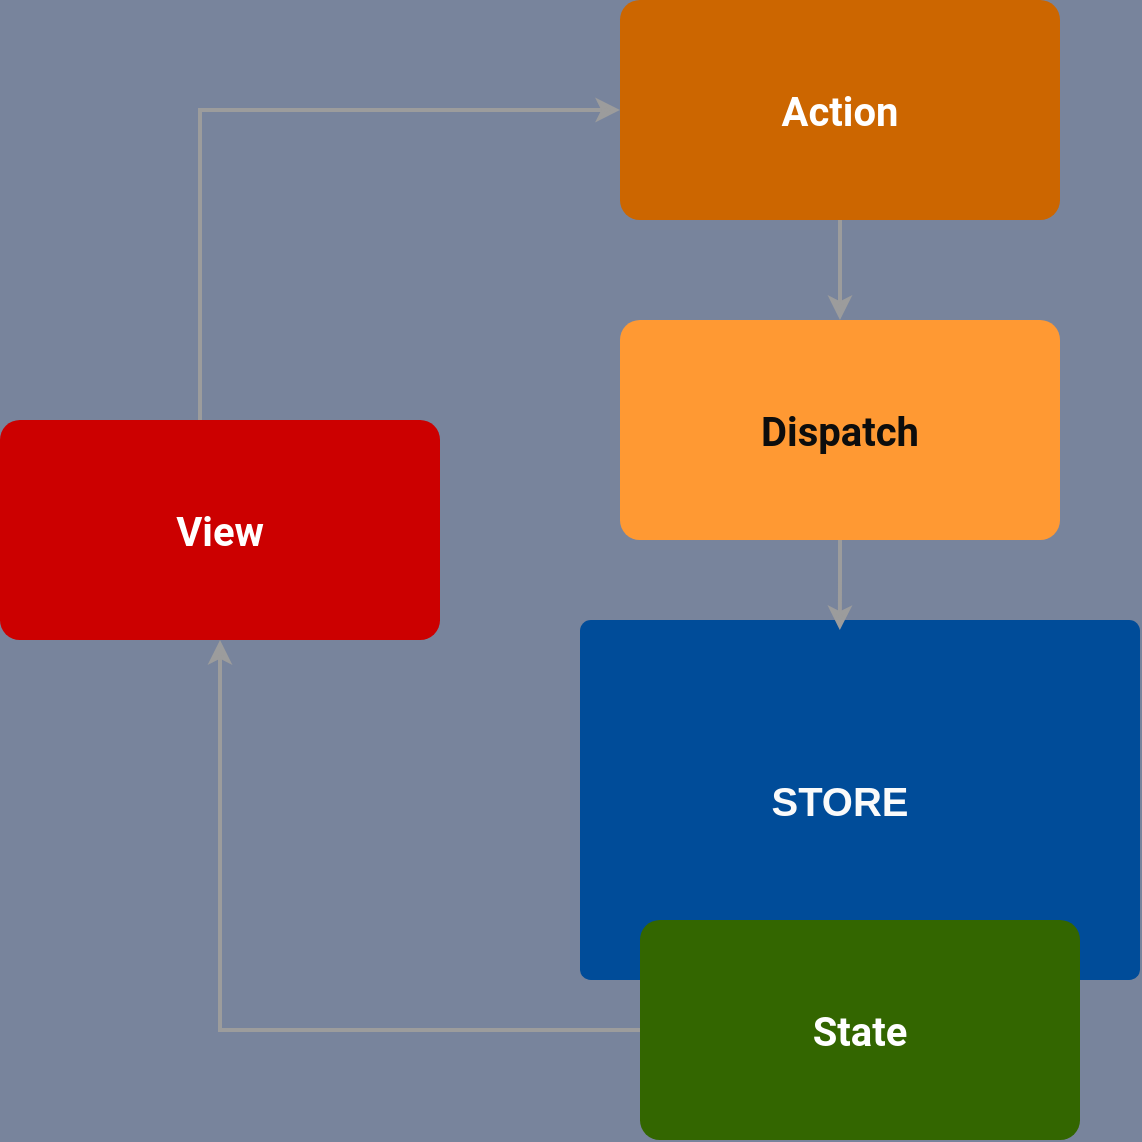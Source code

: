 <mxfile version="14.9.6" type="device" pages="4"><diagram name="flux" id="97916047-d0de-89f5-080d-49f4d83e522f"><mxGraphModel dx="944" dy="634" grid="1" gridSize="10" guides="1" tooltips="1" connect="1" arrows="1" fold="1" page="1" pageScale="1.5" pageWidth="1169" pageHeight="827" background="#78849C" math="0" shadow="0"><root><mxCell id="0"/><mxCell id="1" parent="0"/><mxCell id="v46fFRTP8_uI527dmz8z-1" value="" style="group" parent="1" vertex="1" connectable="0"><mxGeometry x="370" y="160" width="570" height="570" as="geometry"/></mxCell><mxCell id="2JB4ibCHF3q2Tb2MytWm-78" value="&lt;span style=&quot;color: rgba(0 , 0 , 0 , 0) ; font-family: monospace ; font-size: 0px&quot;&gt;%3CmxGraphModel%3E%3Croot%3E%3CmxCell%20id%3D%220%22%2F%3E%3CmxCell%20id%3D%221%22%20parent%3D%220%22%2F%3E%3CmxCell%20id%3D%222%22%20value%3D%22%26lt%3Bb%26gt%3B%26lt%3Bfont%20color%3D%26quot%3B%23fafafa%26quot%3B%20style%3D%26quot%3Bfont-size%3A%2024px%26quot%3B%26gt%3BReact%20%2F%20Redux%26lt%3B%2Ffont%26gt%3B%26lt%3B%2Fb%26gt%3B%22%20style%3D%22text%3Bhtml%3D1%3BstrokeColor%3Dnone%3BfillColor%3Dnone%3Balign%3Dcenter%3BverticalAlign%3Dmiddle%3BwhiteSpace%3Dwrap%3Brounded%3D0%3Brotation%3D0%3B%22%20vertex%3D%221%22%20parent%3D%221%22%3E%3CmxGeometry%20x%3D%2280%22%20y%3D%2240%22%20width%3D%22180%22%20height%3D%2220%22%20as%3D%22geometry%22%2F%3E%3C%2FmxCell%3E%3C%2Froot%3E%3C%2FmxGraphModel%3E&lt;/span&gt;" style="rounded=1;whiteSpace=wrap;html=1;arcSize=3;fillColor=#004C99;strokeColor=none;verticalAlign=top;textDirection=rtl;fontFamily=Roboto;" parent="v46fFRTP8_uI527dmz8z-1" vertex="1"><mxGeometry x="290" y="310" width="280" height="180" as="geometry"/></mxCell><mxCell id="2JB4ibCHF3q2Tb2MytWm-80" value="&lt;font color=&quot;#ffffff&quot;&gt;&lt;span style=&quot;font-size: 20px&quot;&gt;&lt;b&gt;View&lt;/b&gt;&lt;/span&gt;&lt;/font&gt;" style="rounded=1;whiteSpace=wrap;html=1;arcSize=9;strokeColor=none;verticalAlign=middle;textDirection=rtl;fontFamily=Roboto;fillColor=#CC0000;" parent="v46fFRTP8_uI527dmz8z-1" vertex="1"><mxGeometry y="210" width="220" height="110" as="geometry"/></mxCell><mxCell id="2JB4ibCHF3q2Tb2MytWm-82" value="&lt;font color=&quot;#ffffff&quot;&gt;&lt;span style=&quot;font-size: 20px&quot;&gt;&lt;b&gt;Action&lt;/b&gt;&lt;/span&gt;&lt;/font&gt;" style="rounded=1;whiteSpace=wrap;html=1;arcSize=9;strokeColor=none;verticalAlign=middle;textDirection=rtl;fontFamily=Roboto;fillColor=#CC6600;" parent="v46fFRTP8_uI527dmz8z-1" vertex="1"><mxGeometry x="310" width="220" height="110" as="geometry"/></mxCell><mxCell id="2JB4ibCHF3q2Tb2MytWm-79" style="edgeStyle=orthogonalEdgeStyle;rounded=0;orthogonalLoop=1;jettySize=auto;html=1;entryX=0;entryY=0.5;entryDx=0;entryDy=0;strokeColor=#9C9C9C;strokeWidth=2;" parent="v46fFRTP8_uI527dmz8z-1" source="2JB4ibCHF3q2Tb2MytWm-80" target="2JB4ibCHF3q2Tb2MytWm-82" edge="1"><mxGeometry y="-70" as="geometry"><Array as="points"><mxPoint x="100" y="55"/></Array></mxGeometry></mxCell><mxCell id="2JB4ibCHF3q2Tb2MytWm-83" value="&lt;b&gt;&lt;font color=&quot;#fafafa&quot; style=&quot;font-size: 20px&quot;&gt;STORE&lt;/font&gt;&lt;/b&gt;" style="text;html=1;strokeColor=none;fillColor=none;align=center;verticalAlign=middle;whiteSpace=wrap;rounded=0;rotation=0;" parent="v46fFRTP8_uI527dmz8z-1" vertex="1"><mxGeometry x="400" y="390" width="40" height="20" as="geometry"/></mxCell><mxCell id="2JB4ibCHF3q2Tb2MytWm-97" style="edgeStyle=orthogonalEdgeStyle;rounded=0;orthogonalLoop=1;jettySize=auto;html=1;entryX=0.464;entryY=0.028;entryDx=0;entryDy=0;entryPerimeter=0;strokeColor=#9C9C9C;strokeWidth=2;" parent="v46fFRTP8_uI527dmz8z-1" source="2JB4ibCHF3q2Tb2MytWm-85" target="2JB4ibCHF3q2Tb2MytWm-78" edge="1"><mxGeometry y="-70" as="geometry"/></mxCell><mxCell id="2JB4ibCHF3q2Tb2MytWm-85" value="&lt;span style=&quot;font-size: 20px&quot;&gt;&lt;b&gt;&lt;font&gt;Dispatch&lt;/font&gt;&lt;/b&gt;&lt;/span&gt;" style="rounded=1;whiteSpace=wrap;html=1;arcSize=9;strokeColor=none;verticalAlign=middle;textDirection=rtl;fontFamily=Roboto;fillColor=#FF9933;fontColor=#0D0D0D;" parent="v46fFRTP8_uI527dmz8z-1" vertex="1"><mxGeometry x="310" y="160" width="220" height="110" as="geometry"/></mxCell><mxCell id="2JB4ibCHF3q2Tb2MytWm-81" style="edgeStyle=orthogonalEdgeStyle;rounded=0;orthogonalLoop=1;jettySize=auto;html=1;entryX=0.5;entryY=0;entryDx=0;entryDy=0;strokeColor=#9C9C9C;strokeWidth=2;" parent="v46fFRTP8_uI527dmz8z-1" source="2JB4ibCHF3q2Tb2MytWm-82" target="2JB4ibCHF3q2Tb2MytWm-85" edge="1"><mxGeometry y="-70" as="geometry"/></mxCell><mxCell id="2JB4ibCHF3q2Tb2MytWm-95" style="edgeStyle=orthogonalEdgeStyle;rounded=0;orthogonalLoop=1;jettySize=auto;html=1;strokeColor=#9C9C9C;strokeWidth=2;entryX=0.5;entryY=1;entryDx=0;entryDy=0;" parent="v46fFRTP8_uI527dmz8z-1" source="2JB4ibCHF3q2Tb2MytWm-96" target="2JB4ibCHF3q2Tb2MytWm-80" edge="1"><mxGeometry y="-70" as="geometry"><mxPoint x="60" y="470" as="targetPoint"/></mxGeometry></mxCell><mxCell id="2JB4ibCHF3q2Tb2MytWm-96" value="&lt;font color=&quot;#ffffff&quot;&gt;&lt;span style=&quot;font-size: 20px&quot;&gt;&lt;b&gt;State&lt;/b&gt;&lt;/span&gt;&lt;/font&gt;" style="rounded=1;whiteSpace=wrap;html=1;arcSize=9;strokeColor=none;verticalAlign=middle;textDirection=rtl;fontFamily=Roboto;fillColor=#336600;" parent="v46fFRTP8_uI527dmz8z-1" vertex="1"><mxGeometry x="320" y="460" width="220" height="110" as="geometry"/></mxCell></root></mxGraphModel></diagram><diagram id="ODbA3fTIJgMVRani0KKf" name="react-redux"><mxGraphModel dx="1367" dy="756" grid="1" gridSize="10" guides="1" tooltips="1" connect="1" arrows="1" fold="1" page="1" pageScale="1" pageWidth="1169" pageHeight="827" background="#78849C" math="0" shadow="0"><root><mxCell id="Lkd4raGhaLZkRgznJfuH-0"/><mxCell id="Lkd4raGhaLZkRgznJfuH-1" parent="Lkd4raGhaLZkRgznJfuH-0"/><mxCell id="3hupYSdRxXHLdOblORn4-0" value="" style="group" vertex="1" connectable="0" parent="Lkd4raGhaLZkRgznJfuH-1"><mxGeometry x="114" y="70" width="942" height="700" as="geometry"/></mxCell><mxCell id="_bkNKuQhiLJkbBKG66Qf-1" value="" style="rounded=1;whiteSpace=wrap;html=1;arcSize=3;fillColor=#004C99;strokeColor=none;verticalAlign=top;textDirection=rtl;fontFamily=Roboto;" vertex="1" parent="3hupYSdRxXHLdOblORn4-0"><mxGeometry x="340" y="260" width="280" height="360" as="geometry"/></mxCell><mxCell id="_bkNKuQhiLJkbBKG66Qf-2" value="&lt;b style=&quot;color: rgb(255 , 255 , 255) ; font-size: 20px&quot;&gt;View&lt;/b&gt;" style="rounded=1;whiteSpace=wrap;html=1;arcSize=9;strokeColor=none;verticalAlign=middle;textDirection=rtl;fontFamily=Roboto;fillColor=#CC0000;" vertex="1" parent="3hupYSdRxXHLdOblORn4-0"><mxGeometry y="320" width="220" height="110" as="geometry"/></mxCell><mxCell id="_bkNKuQhiLJkbBKG66Qf-3" value="&lt;font color=&quot;#ffffff&quot;&gt;&lt;span style=&quot;font-size: 20px&quot;&gt;&lt;b&gt;Action&lt;/b&gt;&lt;/span&gt;&lt;/font&gt;" style="rounded=1;whiteSpace=wrap;html=1;arcSize=9;strokeColor=none;verticalAlign=middle;textDirection=rtl;fontFamily=Roboto;fillColor=#CC6600;" vertex="1" parent="3hupYSdRxXHLdOblORn4-0"><mxGeometry x="370" width="220" height="110" as="geometry"/></mxCell><mxCell id="_bkNKuQhiLJkbBKG66Qf-4" style="edgeStyle=orthogonalEdgeStyle;rounded=0;orthogonalLoop=1;jettySize=auto;html=1;entryX=0;entryY=0.5;entryDx=0;entryDy=0;strokeColor=#9C9C9C;strokeWidth=2;" edge="1" parent="3hupYSdRxXHLdOblORn4-0" source="_bkNKuQhiLJkbBKG66Qf-2" target="_bkNKuQhiLJkbBKG66Qf-3"><mxGeometry y="-80" as="geometry"><Array as="points"><mxPoint x="110" y="55"/></Array></mxGeometry></mxCell><mxCell id="_bkNKuQhiLJkbBKG66Qf-5" value="&lt;b&gt;&lt;font color=&quot;#fafafa&quot; style=&quot;font-size: 20px&quot;&gt;STORE&lt;/font&gt;&lt;/b&gt;" style="text;html=1;strokeColor=none;fillColor=none;align=center;verticalAlign=middle;whiteSpace=wrap;rounded=0;rotation=0;" vertex="1" parent="3hupYSdRxXHLdOblORn4-0"><mxGeometry x="385" y="360" width="40" height="20" as="geometry"/></mxCell><mxCell id="_bkNKuQhiLJkbBKG66Qf-6" value="&lt;span style=&quot;font-size: 20px&quot;&gt;&lt;b&gt;&lt;font color=&quot;#1f1f1f&quot;&gt;Dispatch&lt;/font&gt;&lt;/b&gt;&lt;/span&gt;" style="rounded=1;whiteSpace=wrap;html=1;arcSize=9;strokeColor=none;verticalAlign=top;textDirection=rtl;fontFamily=Roboto;fillColor=#FF9933;" vertex="1" parent="3hupYSdRxXHLdOblORn4-0"><mxGeometry x="370" y="180" width="220" height="110" as="geometry"/></mxCell><mxCell id="_bkNKuQhiLJkbBKG66Qf-7" style="edgeStyle=orthogonalEdgeStyle;rounded=0;orthogonalLoop=1;jettySize=auto;html=1;entryX=0.5;entryY=0;entryDx=0;entryDy=0;strokeColor=#9C9C9C;strokeWidth=2;" edge="1" parent="3hupYSdRxXHLdOblORn4-0" source="_bkNKuQhiLJkbBKG66Qf-3" target="_bkNKuQhiLJkbBKG66Qf-6"><mxGeometry y="-80" as="geometry"/></mxCell><mxCell id="_bkNKuQhiLJkbBKG66Qf-8" value="&lt;span style=&quot;font-size: 20px&quot;&gt;&lt;b&gt;&lt;font color=&quot;#1c1c1c&quot;&gt;Middleware&lt;/font&gt;&lt;/b&gt;&lt;/span&gt;" style="rounded=1;whiteSpace=wrap;html=1;arcSize=9;strokeColor=none;verticalAlign=middle;textDirection=rtl;fontFamily=Roboto;fillColor=#FFCC99;" vertex="1" parent="3hupYSdRxXHLdOblORn4-0"><mxGeometry x="410" y="220" width="140" height="50" as="geometry"/></mxCell><mxCell id="_bkNKuQhiLJkbBKG66Qf-9" style="edgeStyle=orthogonalEdgeStyle;rounded=0;orthogonalLoop=1;jettySize=auto;html=1;entryX=1;entryY=0.5;entryDx=0;entryDy=0;strokeColor=#9C9C9C;strokeWidth=2;" edge="1" parent="3hupYSdRxXHLdOblORn4-0" source="_bkNKuQhiLJkbBKG66Qf-10" target="_bkNKuQhiLJkbBKG66Qf-3"><mxGeometry y="-80" as="geometry"><Array as="points"><mxPoint x="832" y="55"/></Array></mxGeometry></mxCell><mxCell id="_bkNKuQhiLJkbBKG66Qf-10" value="&lt;font color=&quot;#ffffff&quot;&gt;&lt;span style=&quot;font-size: 20px&quot;&gt;&lt;b&gt;Side Effects&lt;br&gt;&lt;/b&gt;&lt;/span&gt;&lt;/font&gt;" style="rounded=1;whiteSpace=wrap;html=1;arcSize=9;strokeColor=none;verticalAlign=middle;textDirection=rtl;fontFamily=Roboto;fillColor=#990099;" vertex="1" parent="3hupYSdRxXHLdOblORn4-0"><mxGeometry x="722" y="190" width="220" height="110" as="geometry"/></mxCell><mxCell id="_bkNKuQhiLJkbBKG66Qf-11" style="edgeStyle=orthogonalEdgeStyle;rounded=0;orthogonalLoop=1;jettySize=auto;html=1;entryX=0;entryY=0.5;entryDx=0;entryDy=0;strokeColor=#9C9C9C;strokeWidth=2;" edge="1" parent="3hupYSdRxXHLdOblORn4-0" source="_bkNKuQhiLJkbBKG66Qf-8" target="_bkNKuQhiLJkbBKG66Qf-10"><mxGeometry y="-80" as="geometry"/></mxCell><mxCell id="_bkNKuQhiLJkbBKG66Qf-12" value="" style="verticalLabelPosition=bottom;verticalAlign=top;html=1;shape=mxgraph.basic.acute_triangle;dx=0.5;rounded=1;rotation=-181;fillColor=#009900;" vertex="1" parent="3hupYSdRxXHLdOblORn4-0"><mxGeometry x="385" y="410" width="190" height="70" as="geometry"/></mxCell><mxCell id="_bkNKuQhiLJkbBKG66Qf-13" style="edgeStyle=orthogonalEdgeStyle;rounded=0;orthogonalLoop=1;jettySize=auto;html=1;entryX=0.5;entryY=1;entryDx=0;entryDy=0;entryPerimeter=0;strokeColor=#9C9C9C;strokeWidth=2;" edge="1" parent="3hupYSdRxXHLdOblORn4-0" source="_bkNKuQhiLJkbBKG66Qf-6" target="_bkNKuQhiLJkbBKG66Qf-12"><mxGeometry y="-80" as="geometry"/></mxCell><mxCell id="_bkNKuQhiLJkbBKG66Qf-14" value="" style="verticalLabelPosition=bottom;verticalAlign=top;html=1;shape=mxgraph.basic.acute_triangle;dx=0.5;rounded=1;rotation=-181;fillColor=#009900;" vertex="1" parent="3hupYSdRxXHLdOblORn4-0"><mxGeometry x="385" y="430" width="190" height="70" as="geometry"/></mxCell><mxCell id="_bkNKuQhiLJkbBKG66Qf-15" value="" style="verticalLabelPosition=bottom;verticalAlign=top;html=1;shape=mxgraph.basic.acute_triangle;dx=0.5;rounded=1;rotation=-181;fillColor=#009900;" vertex="1" parent="3hupYSdRxXHLdOblORn4-0"><mxGeometry x="390" y="450" width="190" height="70" as="geometry"/></mxCell><mxCell id="_bkNKuQhiLJkbBKG66Qf-16" value="&lt;b&gt;&lt;font color=&quot;#fafafa&quot; style=&quot;font-size: 16px&quot;&gt;Reducers&lt;/font&gt;&lt;/b&gt;" style="text;html=1;strokeColor=none;fillColor=none;align=center;verticalAlign=middle;whiteSpace=wrap;rounded=0;rotation=0;" vertex="1" parent="3hupYSdRxXHLdOblORn4-0"><mxGeometry x="465" y="460" width="40" height="20" as="geometry"/></mxCell><mxCell id="_bkNKuQhiLJkbBKG66Qf-17" style="edgeStyle=orthogonalEdgeStyle;rounded=0;orthogonalLoop=1;jettySize=auto;html=1;strokeColor=#9C9C9C;strokeWidth=2;entryX=0.5;entryY=1;entryDx=0;entryDy=0;" edge="1" parent="3hupYSdRxXHLdOblORn4-0" source="_bkNKuQhiLJkbBKG66Qf-18" target="_bkNKuQhiLJkbBKG66Qf-2"><mxGeometry y="-80" as="geometry"><mxPoint x="120" y="470" as="targetPoint"/></mxGeometry></mxCell><mxCell id="_bkNKuQhiLJkbBKG66Qf-18" value="&lt;font color=&quot;#ffffff&quot;&gt;&lt;span style=&quot;font-size: 20px&quot;&gt;&lt;b&gt;State&lt;/b&gt;&lt;/span&gt;&lt;/font&gt;" style="rounded=1;whiteSpace=wrap;html=1;arcSize=9;strokeColor=none;verticalAlign=middle;textDirection=rtl;fontFamily=Roboto;fillColor=#336600;" vertex="1" parent="3hupYSdRxXHLdOblORn4-0"><mxGeometry x="375" y="590" width="220" height="110" as="geometry"/></mxCell><mxCell id="_bkNKuQhiLJkbBKG66Qf-19" style="edgeStyle=orthogonalEdgeStyle;rounded=0;orthogonalLoop=1;jettySize=auto;html=1;strokeColor=#9C9C9C;strokeWidth=2;" edge="1" parent="3hupYSdRxXHLdOblORn4-0" source="_bkNKuQhiLJkbBKG66Qf-15" target="_bkNKuQhiLJkbBKG66Qf-18"><mxGeometry y="-80" as="geometry"/></mxCell></root></mxGraphModel></diagram><diagram id="SSpUUzK3PNiXqQb_Eix_" name="dom-flux"><mxGraphModel dx="-225" dy="634" grid="1" gridSize="10" guides="1" tooltips="1" connect="1" arrows="1" fold="1" page="1" pageScale="1" pageWidth="1169" pageHeight="827" background="#78849C" math="0" shadow="0"><root><mxCell id="wIUFtqGzWQfG9U1wLhoB-0"/><mxCell id="wIUFtqGzWQfG9U1wLhoB-1" parent="wIUFtqGzWQfG9U1wLhoB-0"/><mxCell id="WyA9QkGIxZ9zKDlNwwks-1" value="" style="group" parent="wIUFtqGzWQfG9U1wLhoB-1" vertex="1" connectable="0"><mxGeometry x="1422.5" y="120" width="510" height="390" as="geometry"/></mxCell><mxCell id="qrvHzs2C-P4RAZae6c-T-3" value="&lt;b style=&quot;color: rgb(255 , 255 , 255) ; font-size: 20px&quot;&gt;View&lt;/b&gt;" style="rounded=1;whiteSpace=wrap;html=1;arcSize=9;strokeColor=none;verticalAlign=middle;textDirection=rtl;fontFamily=Roboto;fillColor=#CC0000;" parent="WyA9QkGIxZ9zKDlNwwks-1" vertex="1"><mxGeometry y="240" width="220" height="110" as="geometry"/></mxCell><mxCell id="qrvHzs2C-P4RAZae6c-T-8" value="&lt;b style=&quot;font-size: 20px;&quot;&gt;&amp;nbsp;Dispatch&lt;br&gt;(&lt;/b&gt;&lt;b style=&quot;&quot;&gt;&lt;font style=&quot;font-size: 16px&quot;&gt;dispatchEvent&lt;/font&gt;&lt;/b&gt;&lt;b style=&quot;font-size: 20px;&quot;&gt;)&lt;br&gt;&lt;/b&gt;" style="rounded=1;whiteSpace=wrap;html=1;arcSize=9;strokeColor=none;verticalAlign=middle;textDirection=rtl;fontFamily=Roboto;fillColor=#FF9933;" parent="WyA9QkGIxZ9zKDlNwwks-1" vertex="1"><mxGeometry width="220" height="110" as="geometry"/></mxCell><mxCell id="qrvHzs2C-P4RAZae6c-T-9" style="edgeStyle=orthogonalEdgeStyle;rounded=0;orthogonalLoop=1;jettySize=auto;html=1;strokeColor=#9C9C9C;strokeWidth=2;entryX=0.5;entryY=1;entryDx=0;entryDy=0;" parent="WyA9QkGIxZ9zKDlNwwks-1" source="qrvHzs2C-P4RAZae6c-T-6" target="qrvHzs2C-P4RAZae6c-T-3" edge="1"><mxGeometry as="geometry"><Array as="points"><mxPoint x="390" y="390"/><mxPoint x="110" y="390"/></Array></mxGeometry></mxCell><mxCell id="qrvHzs2C-P4RAZae6c-T-10" style="edgeStyle=orthogonalEdgeStyle;rounded=0;orthogonalLoop=1;jettySize=auto;html=1;strokeColor=#9C9C9C;strokeWidth=2;" parent="WyA9QkGIxZ9zKDlNwwks-1" source="qrvHzs2C-P4RAZae6c-T-11" target="qrvHzs2C-P4RAZae6c-T-8" edge="1"><mxGeometry as="geometry"/></mxCell><mxCell id="qrvHzs2C-P4RAZae6c-T-11" value="&lt;font color=&quot;#ffffff&quot;&gt;&lt;span style=&quot;font-size: 20px&quot;&gt;&lt;b&gt;DOM Event&lt;/b&gt;&lt;/span&gt;&lt;/font&gt;" style="rounded=1;whiteSpace=wrap;html=1;arcSize=9;strokeColor=none;verticalAlign=middle;textDirection=rtl;fontFamily=Roboto;fillColor=#CC6600;" parent="WyA9QkGIxZ9zKDlNwwks-1" vertex="1"><mxGeometry y="140" width="220" height="70" as="geometry"/></mxCell><mxCell id="qrvHzs2C-P4RAZae6c-T-12" style="edgeStyle=orthogonalEdgeStyle;rounded=0;orthogonalLoop=1;jettySize=auto;html=1;strokeColor=#9C9C9C;strokeWidth=2;" parent="WyA9QkGIxZ9zKDlNwwks-1" source="qrvHzs2C-P4RAZae6c-T-3" target="qrvHzs2C-P4RAZae6c-T-11" edge="1"><mxGeometry as="geometry"/></mxCell><mxCell id="qrvHzs2C-P4RAZae6c-T-5" value="&lt;b style=&quot;color: rgb(255 , 255 , 255) ; font-size: 20px&quot;&gt;Data Element&lt;/b&gt;" style="rounded=1;whiteSpace=wrap;html=1;arcSize=9;strokeColor=none;verticalAlign=middle;textDirection=rtl;fontFamily=Roboto;fillColor=#004C99;" parent="WyA9QkGIxZ9zKDlNwwks-1" vertex="1"><mxGeometry x="290" y="90" width="220" height="210" as="geometry"/></mxCell><mxCell id="qrvHzs2C-P4RAZae6c-T-7" style="edgeStyle=orthogonalEdgeStyle;rounded=0;orthogonalLoop=1;jettySize=auto;html=1;strokeColor=#9C9C9C;strokeWidth=2;" parent="WyA9QkGIxZ9zKDlNwwks-1" source="qrvHzs2C-P4RAZae6c-T-8" target="qrvHzs2C-P4RAZae6c-T-5" edge="1"><mxGeometry as="geometry"><mxPoint x="390" y="55" as="targetPoint"/><Array as="points"><mxPoint x="400" y="50"/></Array></mxGeometry></mxCell><mxCell id="qrvHzs2C-P4RAZae6c-T-6" value="&lt;b style=&quot;color: rgb(255 , 255 , 255) ; font-size: 20px&quot;&gt;State&lt;/b&gt;" style="rounded=1;whiteSpace=wrap;html=1;arcSize=9;strokeColor=none;verticalAlign=middle;textDirection=rtl;fontFamily=Roboto;fillColor=#336600;" parent="WyA9QkGIxZ9zKDlNwwks-1" vertex="1"><mxGeometry x="310" y="240" width="180" height="80" as="geometry"/></mxCell></root></mxGraphModel></diagram><diagram id="IvN7k_6DNbyiEWeZMlqU" name="evolution"><mxGraphModel dx="787" dy="528" grid="0" gridSize="10" guides="1" tooltips="1" connect="1" arrows="1" fold="1" page="1" pageScale="1" pageWidth="850" pageHeight="1100" math="0" shadow="0"><root><mxCell id="URRii65Zu79THfCNzsht-0"/><mxCell id="URRii65Zu79THfCNzsht-1" parent="URRii65Zu79THfCNzsht-0"/><mxCell id="URRii65Zu79THfCNzsht-21" value="&lt;font color=&quot;#ffffff&quot;&gt;&lt;span&gt;Browser Platform&lt;/span&gt;&lt;/font&gt;" style="rounded=0;whiteSpace=wrap;html=1;fontStyle=1;fillColor=#004C99;" vertex="1" parent="URRii65Zu79THfCNzsht-1"><mxGeometry x="516" y="110" width="120" height="70" as="geometry"/></mxCell><mxCell id="sNSNaJnqoKH7r3IH-6pt-4" style="edgeStyle=orthogonalEdgeStyle;orthogonalLoop=1;jettySize=auto;html=1;strokeColor=#9C9C9C;rounded=1;" edge="1" parent="URRii65Zu79THfCNzsht-1"><mxGeometry relative="1" as="geometry"><mxPoint x="180" y="108.01" as="sourcePoint"/><mxPoint x="292.0" y="127" as="targetPoint"/><Array as="points"><mxPoint x="247" y="108"/><mxPoint x="247" y="127"/></Array></mxGeometry></mxCell><mxCell id="URRii65Zu79THfCNzsht-12" value="&lt;font color=&quot;#ffffff&quot;&gt;&lt;span&gt;Proprietary&lt;br&gt;&lt;/span&gt;&lt;/font&gt;" style="rounded=0;whiteSpace=wrap;html=1;fillColor=#FF0000;fontStyle=1" vertex="1" parent="URRii65Zu79THfCNzsht-1"><mxGeometry x="60" y="91" width="120" height="30" as="geometry"/></mxCell><mxCell id="sNSNaJnqoKH7r3IH-6pt-11" style="edgeStyle=orthogonalEdgeStyle;orthogonalLoop=1;jettySize=auto;html=1;entryX=0;entryY=0.5;entryDx=0;entryDy=0;strokeColor=#9C9C9C;rounded=1;" edge="1" parent="URRii65Zu79THfCNzsht-1"><mxGeometry relative="1" as="geometry"><mxPoint x="190" y="116.01" as="sourcePoint"/><mxPoint x="292.0" y="127.0" as="targetPoint"/><Array as="points"><mxPoint x="241" y="116"/><mxPoint x="241" y="127"/></Array></mxGeometry></mxCell><mxCell id="sNSNaJnqoKH7r3IH-6pt-10" value="&lt;font color=&quot;#ffffff&quot;&gt;&lt;span&gt;Proprietary&lt;br&gt;&lt;/span&gt;&lt;/font&gt;" style="rounded=0;whiteSpace=wrap;html=1;fillColor=#FF0000;fontStyle=1" vertex="1" parent="URRii65Zu79THfCNzsht-1"><mxGeometry x="70" y="101" width="120" height="30" as="geometry"/></mxCell><mxCell id="sNSNaJnqoKH7r3IH-6pt-12" value="&lt;font color=&quot;#ffffff&quot;&gt;&lt;span&gt;Proprietary&lt;br&gt;&lt;/span&gt;&lt;/font&gt;" style="rounded=0;whiteSpace=wrap;html=1;fillColor=#FF0000;fontStyle=1" vertex="1" parent="URRii65Zu79THfCNzsht-1"><mxGeometry x="80" y="111" width="120" height="30" as="geometry"/></mxCell><mxCell id="sNSNaJnqoKH7r3IH-6pt-15" style="edgeStyle=orthogonalEdgeStyle;orthogonalLoop=1;jettySize=auto;html=1;entryX=-0.005;entryY=0.616;entryDx=0;entryDy=0;strokeColor=#9C9C9C;entryPerimeter=0;rounded=0;endArrow=none;endFill=0;" edge="1" parent="URRii65Zu79THfCNzsht-1"><mxGeometry relative="1" as="geometry"><mxPoint x="210" y="139.01" as="sourcePoint"/><mxPoint x="298.4" y="140.48" as="targetPoint"/><Array as="points"><mxPoint x="292" y="139"/><mxPoint x="292" y="141"/></Array></mxGeometry></mxCell><mxCell id="sNSNaJnqoKH7r3IH-6pt-14" value="&lt;font color=&quot;#ffffff&quot;&gt;&lt;span&gt;Proprietary&lt;br&gt;&lt;/span&gt;&lt;/font&gt;" style="rounded=0;whiteSpace=wrap;html=1;fillColor=#FF0000;fontStyle=1" vertex="1" parent="URRii65Zu79THfCNzsht-1"><mxGeometry x="90" y="121" width="120" height="30" as="geometry"/></mxCell><mxCell id="sNSNaJnqoKH7r3IH-6pt-16" value="&lt;font color=&quot;#ffffff&quot;&gt;&lt;span&gt;Proprietary&lt;br&gt;&lt;/span&gt;&lt;/font&gt;" style="rounded=0;whiteSpace=wrap;html=1;fillColor=#FF0000;fontStyle=1" vertex="1" parent="URRii65Zu79THfCNzsht-1"><mxGeometry x="100" y="131" width="120" height="30" as="geometry"/></mxCell><mxCell id="sNSNaJnqoKH7r3IH-6pt-18" value="&lt;font color=&quot;#ffffff&quot;&gt;&lt;span&gt;Proprietary&lt;br&gt;&lt;/span&gt;&lt;/font&gt;" style="rounded=0;whiteSpace=wrap;html=1;fillColor=#FF0000;fontStyle=1" vertex="1" parent="URRii65Zu79THfCNzsht-1"><mxGeometry x="110" y="141" width="120" height="30" as="geometry"/></mxCell><mxCell id="sNSNaJnqoKH7r3IH-6pt-21" style="edgeStyle=orthogonalEdgeStyle;orthogonalLoop=1;jettySize=auto;html=1;strokeColor=#9C9C9C;rounded=1;" edge="1" parent="URRii65Zu79THfCNzsht-1" source="sNSNaJnqoKH7r3IH-6pt-20" target="URRii65Zu79THfCNzsht-17"><mxGeometry relative="1" as="geometry"/></mxCell><mxCell id="sNSNaJnqoKH7r3IH-6pt-20" value="&lt;font color=&quot;#ffffff&quot;&gt;&lt;span&gt;Proprietary&lt;br&gt;&lt;/span&gt;&lt;/font&gt;" style="rounded=0;whiteSpace=wrap;html=1;fillColor=#FF0000;fontStyle=1" vertex="1" parent="URRii65Zu79THfCNzsht-1"><mxGeometry x="120" y="151" width="120" height="30" as="geometry"/></mxCell><mxCell id="sNSNaJnqoKH7r3IH-6pt-22" value="&lt;font color=&quot;#ffffff&quot;&gt;&lt;span&gt;Proprietary&lt;br&gt;&lt;/span&gt;&lt;/font&gt;" style="rounded=0;whiteSpace=wrap;html=1;fillColor=#FF0000;fontStyle=1" vertex="1" parent="URRii65Zu79THfCNzsht-1"><mxGeometry x="130" y="161" width="120" height="30" as="geometry"/></mxCell><mxCell id="sNSNaJnqoKH7r3IH-6pt-25" style="edgeStyle=orthogonalEdgeStyle;orthogonalLoop=1;jettySize=auto;html=1;entryX=0;entryY=0.5;entryDx=0;entryDy=0;strokeColor=#9C9C9C;rounded=1;" edge="1" parent="URRii65Zu79THfCNzsht-1" source="URRii65Zu79THfCNzsht-13" target="URRii65Zu79THfCNzsht-21"><mxGeometry relative="1" as="geometry"><Array as="points"><mxPoint x="471" y="127"/><mxPoint x="471" y="145"/></Array></mxGeometry></mxCell><mxCell id="URRii65Zu79THfCNzsht-13" value="&lt;font color=&quot;#ffffff&quot;&gt;&lt;span&gt;Library&lt;/span&gt;&lt;/font&gt;" style="rounded=0;whiteSpace=wrap;html=1;fontStyle=1;fillColor=#009900;" vertex="1" parent="URRii65Zu79THfCNzsht-1"><mxGeometry x="292" y="112" width="120" height="30" as="geometry"/></mxCell><mxCell id="sNSNaJnqoKH7r3IH-6pt-26" style="edgeStyle=orthogonalEdgeStyle;orthogonalLoop=1;jettySize=auto;html=1;entryX=0;entryY=0.5;entryDx=0;entryDy=0;strokeColor=#9C9C9C;rounded=1;" edge="1" parent="URRii65Zu79THfCNzsht-1" source="URRii65Zu79THfCNzsht-15" target="URRii65Zu79THfCNzsht-21"><mxGeometry relative="1" as="geometry"><Array as="points"><mxPoint x="464" y="136"/><mxPoint x="464" y="145"/></Array></mxGeometry></mxCell><mxCell id="URRii65Zu79THfCNzsht-15" value="&lt;font color=&quot;#ffffff&quot;&gt;&lt;span&gt;Library&lt;/span&gt;&lt;/font&gt;" style="rounded=0;whiteSpace=wrap;html=1;fontStyle=1;fillColor=#009900;" vertex="1" parent="URRii65Zu79THfCNzsht-1"><mxGeometry x="299" y="121" width="120" height="30" as="geometry"/></mxCell><mxCell id="sNSNaJnqoKH7r3IH-6pt-27" style="edgeStyle=orthogonalEdgeStyle;orthogonalLoop=1;jettySize=auto;html=1;entryX=0;entryY=0.5;entryDx=0;entryDy=0;strokeColor=#9C9C9C;rounded=1;" edge="1" parent="URRii65Zu79THfCNzsht-1" source="URRii65Zu79THfCNzsht-16" target="URRii65Zu79THfCNzsht-21"><mxGeometry relative="1" as="geometry"/></mxCell><mxCell id="URRii65Zu79THfCNzsht-16" value="&lt;font color=&quot;#ffffff&quot;&gt;&lt;span&gt;Library&lt;/span&gt;&lt;/font&gt;" style="rounded=0;whiteSpace=wrap;html=1;fontStyle=1;fillColor=#009900;" vertex="1" parent="URRii65Zu79THfCNzsht-1"><mxGeometry x="307" y="130" width="120" height="30" as="geometry"/></mxCell><mxCell id="sNSNaJnqoKH7r3IH-6pt-24" style="edgeStyle=orthogonalEdgeStyle;orthogonalLoop=1;jettySize=auto;html=1;entryX=0;entryY=0.5;entryDx=0;entryDy=0;strokeColor=#9C9C9C;rounded=1;" edge="1" parent="URRii65Zu79THfCNzsht-1" source="URRii65Zu79THfCNzsht-17" target="URRii65Zu79THfCNzsht-21"><mxGeometry relative="1" as="geometry"/></mxCell><mxCell id="URRii65Zu79THfCNzsht-17" value="&lt;font color=&quot;#ffffff&quot;&gt;&lt;span&gt;Library&lt;/span&gt;&lt;/font&gt;" style="rounded=0;whiteSpace=wrap;html=1;fontStyle=1;fillColor=#009900;" vertex="1" parent="URRii65Zu79THfCNzsht-1"><mxGeometry x="315" y="140" width="120" height="30" as="geometry"/></mxCell><mxCell id="sNSNaJnqoKH7r3IH-6pt-19" style="edgeStyle=orthogonalEdgeStyle;orthogonalLoop=1;jettySize=auto;html=1;strokeColor=#9C9C9C;entryX=0;entryY=0.5;entryDx=0;entryDy=0;rounded=1;exitX=1;exitY=0.25;exitDx=0;exitDy=0;" edge="1" parent="URRii65Zu79THfCNzsht-1" source="sNSNaJnqoKH7r3IH-6pt-20" target="URRii65Zu79THfCNzsht-16"><mxGeometry relative="1" as="geometry"/></mxCell><mxCell id="sNSNaJnqoKH7r3IH-6pt-23" style="edgeStyle=orthogonalEdgeStyle;orthogonalLoop=1;jettySize=auto;html=1;entryX=0;entryY=0.5;entryDx=0;entryDy=0;strokeColor=#9C9C9C;rounded=1;" edge="1" parent="URRii65Zu79THfCNzsht-1" source="sNSNaJnqoKH7r3IH-6pt-22" target="URRii65Zu79THfCNzsht-17"><mxGeometry relative="1" as="geometry"/></mxCell></root></mxGraphModel></diagram></mxfile>